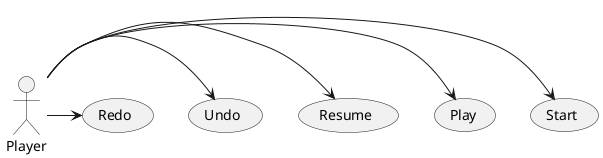 @startuml
'https://plantuml.com/use-case-diagram


Player -> (Start)
Player -> (Play)
Player -> (Resume)
Player -> (Undo)
Player -> (Redo)

@enduml
